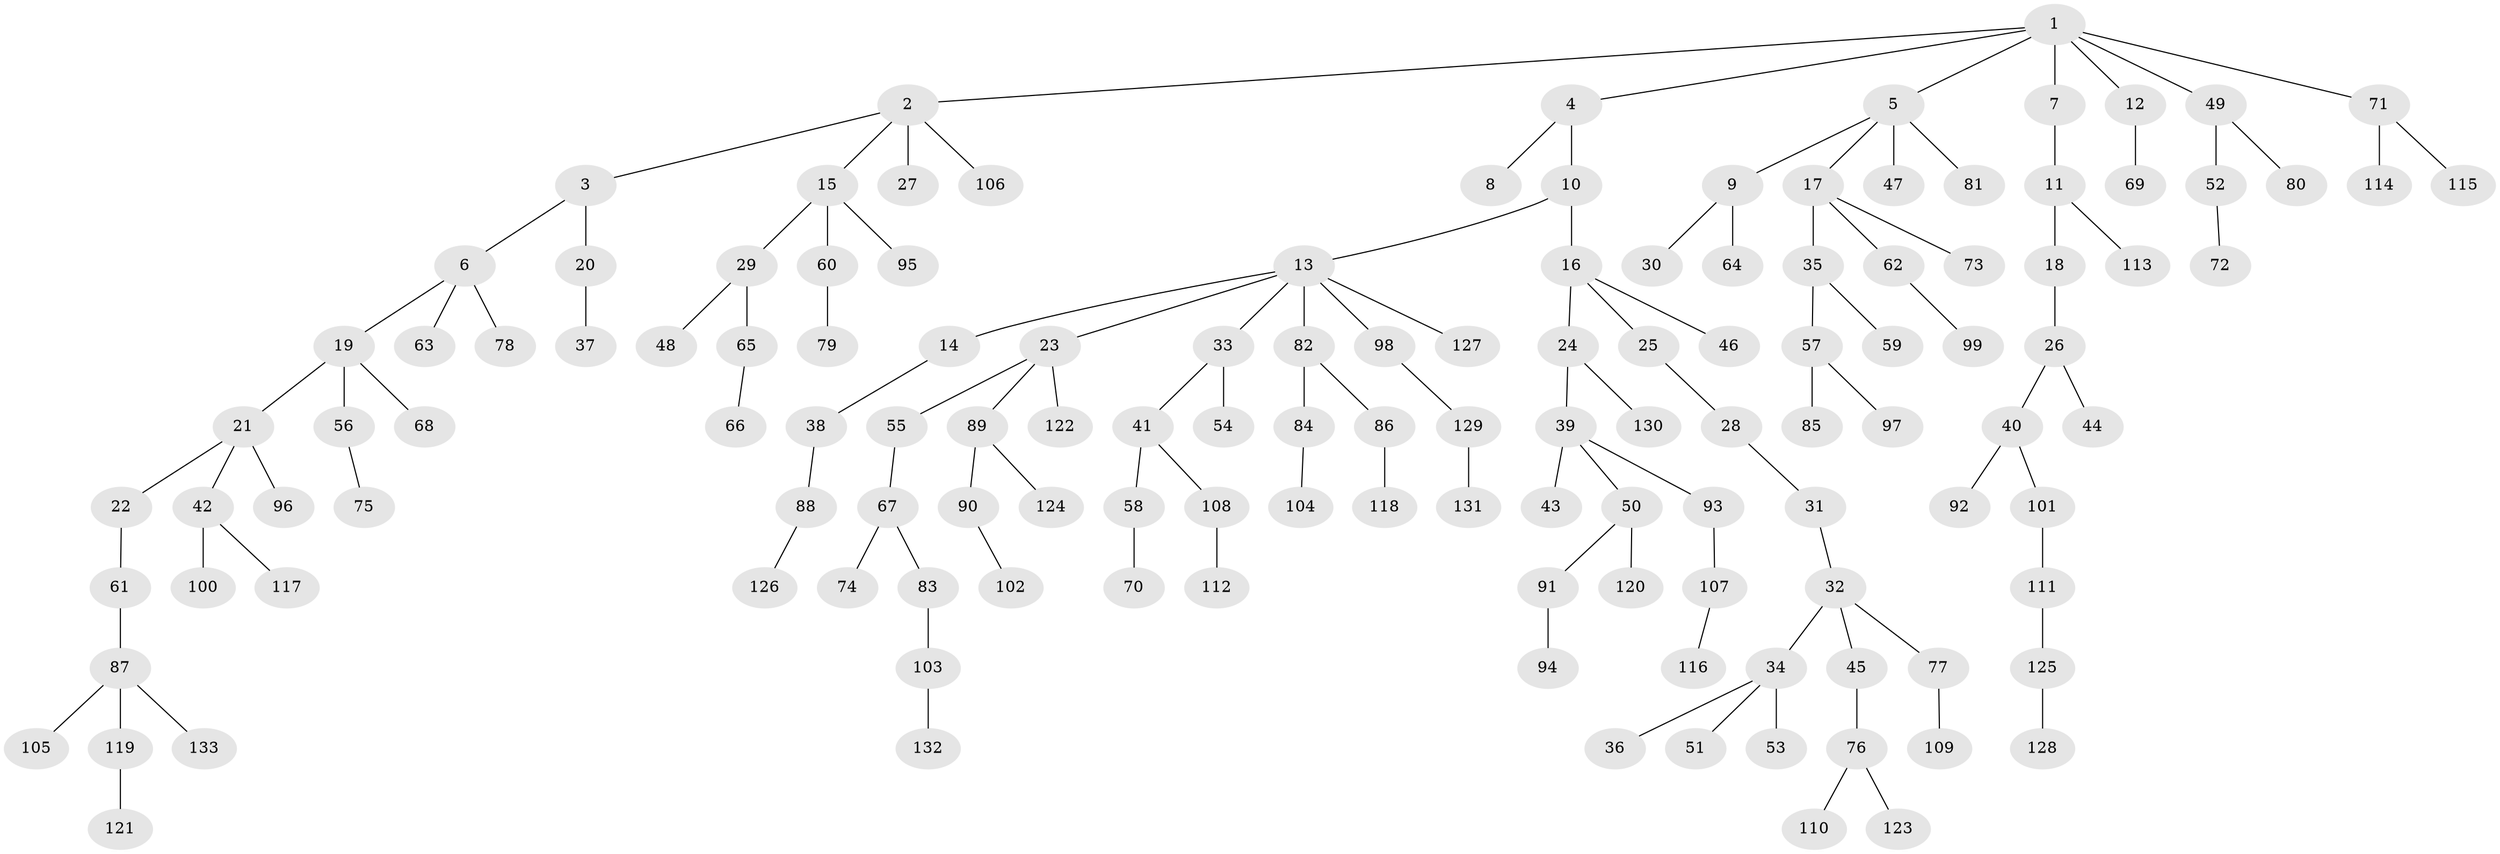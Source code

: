 // coarse degree distribution, {1: 0.660377358490566, 2: 0.2830188679245283, 4: 0.018867924528301886, 10: 0.018867924528301886, 25: 0.018867924528301886}
// Generated by graph-tools (version 1.1) at 2025/57/03/04/25 21:57:11]
// undirected, 133 vertices, 132 edges
graph export_dot {
graph [start="1"]
  node [color=gray90,style=filled];
  1;
  2;
  3;
  4;
  5;
  6;
  7;
  8;
  9;
  10;
  11;
  12;
  13;
  14;
  15;
  16;
  17;
  18;
  19;
  20;
  21;
  22;
  23;
  24;
  25;
  26;
  27;
  28;
  29;
  30;
  31;
  32;
  33;
  34;
  35;
  36;
  37;
  38;
  39;
  40;
  41;
  42;
  43;
  44;
  45;
  46;
  47;
  48;
  49;
  50;
  51;
  52;
  53;
  54;
  55;
  56;
  57;
  58;
  59;
  60;
  61;
  62;
  63;
  64;
  65;
  66;
  67;
  68;
  69;
  70;
  71;
  72;
  73;
  74;
  75;
  76;
  77;
  78;
  79;
  80;
  81;
  82;
  83;
  84;
  85;
  86;
  87;
  88;
  89;
  90;
  91;
  92;
  93;
  94;
  95;
  96;
  97;
  98;
  99;
  100;
  101;
  102;
  103;
  104;
  105;
  106;
  107;
  108;
  109;
  110;
  111;
  112;
  113;
  114;
  115;
  116;
  117;
  118;
  119;
  120;
  121;
  122;
  123;
  124;
  125;
  126;
  127;
  128;
  129;
  130;
  131;
  132;
  133;
  1 -- 2;
  1 -- 4;
  1 -- 5;
  1 -- 7;
  1 -- 12;
  1 -- 49;
  1 -- 71;
  2 -- 3;
  2 -- 15;
  2 -- 27;
  2 -- 106;
  3 -- 6;
  3 -- 20;
  4 -- 8;
  4 -- 10;
  5 -- 9;
  5 -- 17;
  5 -- 47;
  5 -- 81;
  6 -- 19;
  6 -- 63;
  6 -- 78;
  7 -- 11;
  9 -- 30;
  9 -- 64;
  10 -- 13;
  10 -- 16;
  11 -- 18;
  11 -- 113;
  12 -- 69;
  13 -- 14;
  13 -- 23;
  13 -- 33;
  13 -- 82;
  13 -- 98;
  13 -- 127;
  14 -- 38;
  15 -- 29;
  15 -- 60;
  15 -- 95;
  16 -- 24;
  16 -- 25;
  16 -- 46;
  17 -- 35;
  17 -- 62;
  17 -- 73;
  18 -- 26;
  19 -- 21;
  19 -- 56;
  19 -- 68;
  20 -- 37;
  21 -- 22;
  21 -- 42;
  21 -- 96;
  22 -- 61;
  23 -- 55;
  23 -- 89;
  23 -- 122;
  24 -- 39;
  24 -- 130;
  25 -- 28;
  26 -- 40;
  26 -- 44;
  28 -- 31;
  29 -- 48;
  29 -- 65;
  31 -- 32;
  32 -- 34;
  32 -- 45;
  32 -- 77;
  33 -- 41;
  33 -- 54;
  34 -- 36;
  34 -- 51;
  34 -- 53;
  35 -- 57;
  35 -- 59;
  38 -- 88;
  39 -- 43;
  39 -- 50;
  39 -- 93;
  40 -- 92;
  40 -- 101;
  41 -- 58;
  41 -- 108;
  42 -- 100;
  42 -- 117;
  45 -- 76;
  49 -- 52;
  49 -- 80;
  50 -- 91;
  50 -- 120;
  52 -- 72;
  55 -- 67;
  56 -- 75;
  57 -- 85;
  57 -- 97;
  58 -- 70;
  60 -- 79;
  61 -- 87;
  62 -- 99;
  65 -- 66;
  67 -- 74;
  67 -- 83;
  71 -- 114;
  71 -- 115;
  76 -- 110;
  76 -- 123;
  77 -- 109;
  82 -- 84;
  82 -- 86;
  83 -- 103;
  84 -- 104;
  86 -- 118;
  87 -- 105;
  87 -- 119;
  87 -- 133;
  88 -- 126;
  89 -- 90;
  89 -- 124;
  90 -- 102;
  91 -- 94;
  93 -- 107;
  98 -- 129;
  101 -- 111;
  103 -- 132;
  107 -- 116;
  108 -- 112;
  111 -- 125;
  119 -- 121;
  125 -- 128;
  129 -- 131;
}
